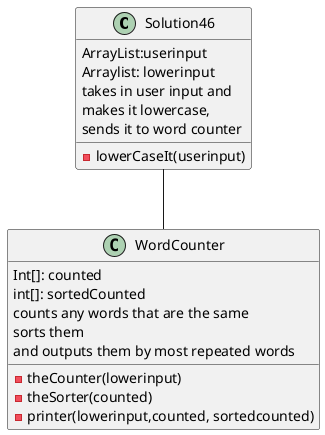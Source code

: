 @startuml

Solution46 -- WordCounter
class Solution46 {
ArrayList:userinput
Arraylist: lowerinput
-lowerCaseIt(userinput)
takes in user input and
makes it lowercase,
sends it to word counter
}

class WordCounter{
Int[]: counted
int[]: sortedCounted
counts any words that are the same
sorts them
and outputs them by most repeated words
-theCounter(lowerinput)
-theSorter(counted)
-printer(lowerinput,counted, sortedcounted)
}
@enduml